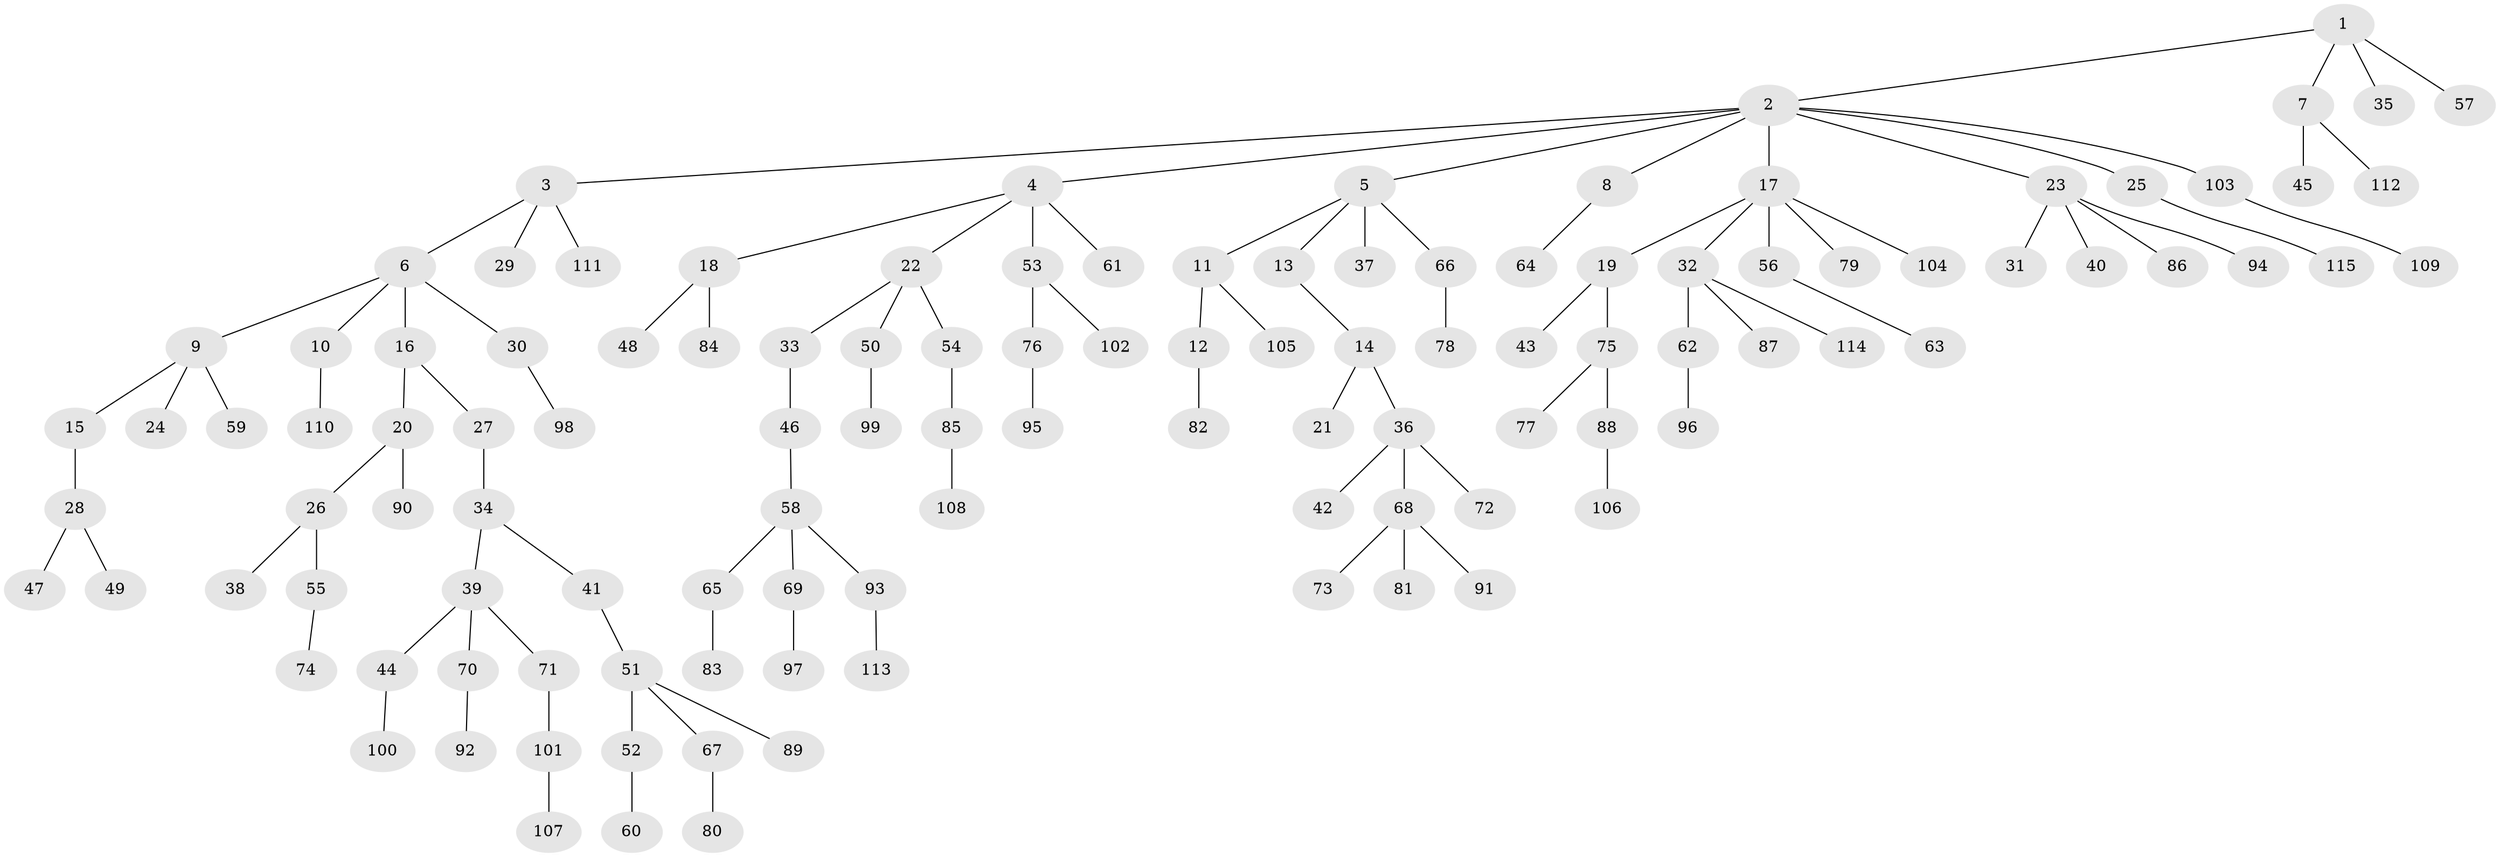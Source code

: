 // coarse degree distribution, {4: 0.1111111111111111, 9: 0.012345679012345678, 3: 0.12345679012345678, 2: 0.19753086419753085, 5: 0.024691358024691357, 1: 0.5308641975308642}
// Generated by graph-tools (version 1.1) at 2025/37/03/04/25 23:37:22]
// undirected, 115 vertices, 114 edges
graph export_dot {
  node [color=gray90,style=filled];
  1;
  2;
  3;
  4;
  5;
  6;
  7;
  8;
  9;
  10;
  11;
  12;
  13;
  14;
  15;
  16;
  17;
  18;
  19;
  20;
  21;
  22;
  23;
  24;
  25;
  26;
  27;
  28;
  29;
  30;
  31;
  32;
  33;
  34;
  35;
  36;
  37;
  38;
  39;
  40;
  41;
  42;
  43;
  44;
  45;
  46;
  47;
  48;
  49;
  50;
  51;
  52;
  53;
  54;
  55;
  56;
  57;
  58;
  59;
  60;
  61;
  62;
  63;
  64;
  65;
  66;
  67;
  68;
  69;
  70;
  71;
  72;
  73;
  74;
  75;
  76;
  77;
  78;
  79;
  80;
  81;
  82;
  83;
  84;
  85;
  86;
  87;
  88;
  89;
  90;
  91;
  92;
  93;
  94;
  95;
  96;
  97;
  98;
  99;
  100;
  101;
  102;
  103;
  104;
  105;
  106;
  107;
  108;
  109;
  110;
  111;
  112;
  113;
  114;
  115;
  1 -- 2;
  1 -- 7;
  1 -- 35;
  1 -- 57;
  2 -- 3;
  2 -- 4;
  2 -- 5;
  2 -- 8;
  2 -- 17;
  2 -- 23;
  2 -- 25;
  2 -- 103;
  3 -- 6;
  3 -- 29;
  3 -- 111;
  4 -- 18;
  4 -- 22;
  4 -- 53;
  4 -- 61;
  5 -- 11;
  5 -- 13;
  5 -- 37;
  5 -- 66;
  6 -- 9;
  6 -- 10;
  6 -- 16;
  6 -- 30;
  7 -- 45;
  7 -- 112;
  8 -- 64;
  9 -- 15;
  9 -- 24;
  9 -- 59;
  10 -- 110;
  11 -- 12;
  11 -- 105;
  12 -- 82;
  13 -- 14;
  14 -- 21;
  14 -- 36;
  15 -- 28;
  16 -- 20;
  16 -- 27;
  17 -- 19;
  17 -- 32;
  17 -- 56;
  17 -- 79;
  17 -- 104;
  18 -- 48;
  18 -- 84;
  19 -- 43;
  19 -- 75;
  20 -- 26;
  20 -- 90;
  22 -- 33;
  22 -- 50;
  22 -- 54;
  23 -- 31;
  23 -- 40;
  23 -- 86;
  23 -- 94;
  25 -- 115;
  26 -- 38;
  26 -- 55;
  27 -- 34;
  28 -- 47;
  28 -- 49;
  30 -- 98;
  32 -- 62;
  32 -- 87;
  32 -- 114;
  33 -- 46;
  34 -- 39;
  34 -- 41;
  36 -- 42;
  36 -- 68;
  36 -- 72;
  39 -- 44;
  39 -- 70;
  39 -- 71;
  41 -- 51;
  44 -- 100;
  46 -- 58;
  50 -- 99;
  51 -- 52;
  51 -- 67;
  51 -- 89;
  52 -- 60;
  53 -- 76;
  53 -- 102;
  54 -- 85;
  55 -- 74;
  56 -- 63;
  58 -- 65;
  58 -- 69;
  58 -- 93;
  62 -- 96;
  65 -- 83;
  66 -- 78;
  67 -- 80;
  68 -- 73;
  68 -- 81;
  68 -- 91;
  69 -- 97;
  70 -- 92;
  71 -- 101;
  75 -- 77;
  75 -- 88;
  76 -- 95;
  85 -- 108;
  88 -- 106;
  93 -- 113;
  101 -- 107;
  103 -- 109;
}

